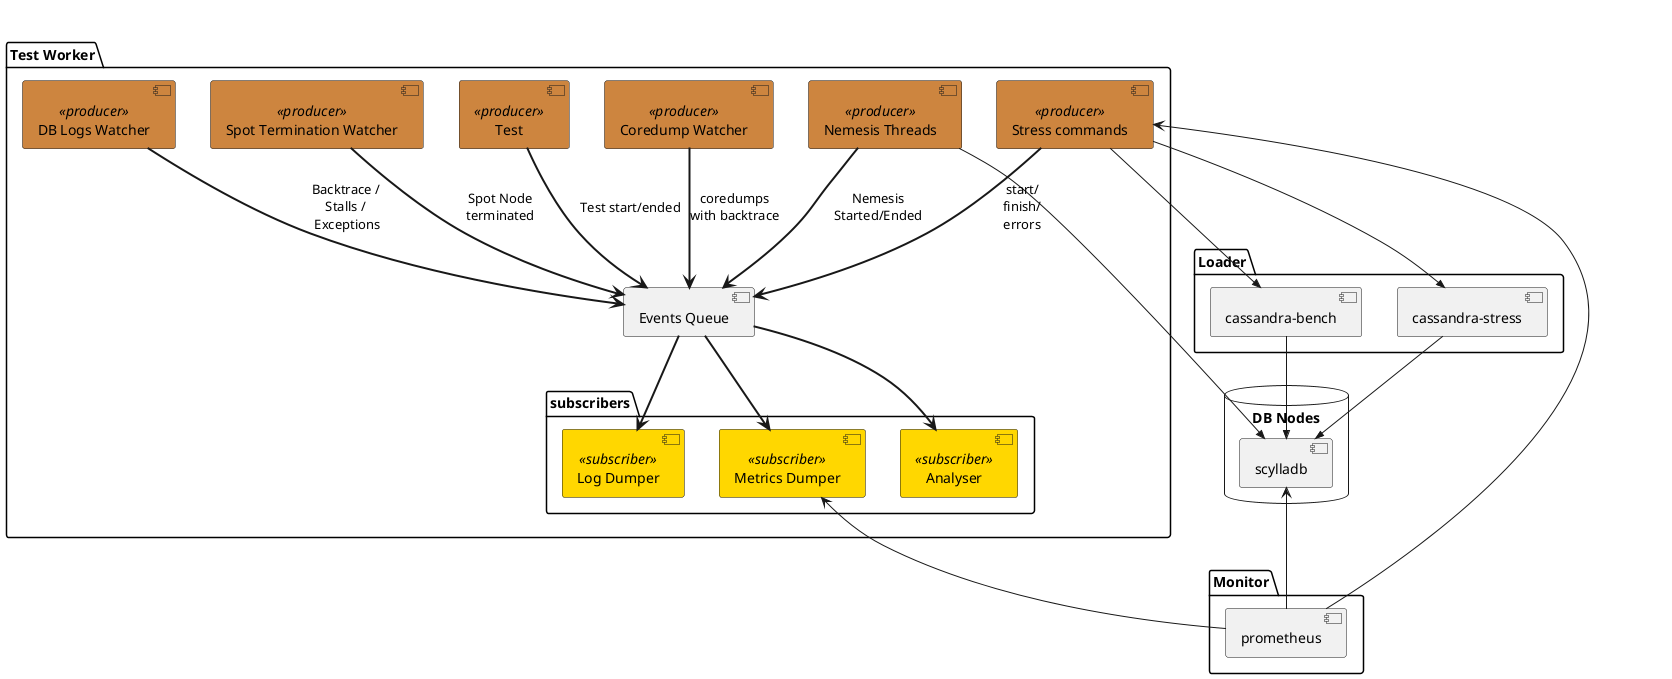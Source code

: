 @startuml
database "DB Nodes" {
    [scylladb]
}

package "Loader" {
    [cassandra-stress]
    [cassandra-bench]
}

package "Test Worker" {
  [Test] <<producer>>
  [Stress commands] <<producer>>
  [Nemesis Threads] <<producer>>
  [Events Queue]
  [Coredump Watcher] <<producer>>
  [DB Logs Watcher] <<producer>>
  [Spot Termination Watcher] <<producer>>
  package "subscribers" {
    [Log Dumper] <<subscriber>>
    [Metrics Dumper] <<subscriber>>
    [Analyser] <<subscriber>>
  }
}
package "Monitor" {
    [prometheus]
}

skinparam component {
	backgroundColor<<producer>> Peru
	backgroundColor<<subscriber>> Gold
}

[Test] -[hidden]> [Stress commands]
[Stress commands] -[hidden]> [Nemesis Threads]
[Nemesis Threads] -[hidden]> [Coredump Watcher]
[Coredump Watcher] -[hidden]>  [DB Logs Watcher]
[DB Logs Watcher] -[hidden]>   [Spot Termination Watcher]

[cassandra-stress] -->> [scylladb]
[cassandra-bench] -->> [scylladb]
[Nemesis Threads] ->>  [scylladb]
[Stress commands] -->> [cassandra-bench]
[Stress commands] -->> [cassandra-stress]
[Stress commands] ==> [Events Queue]: start/\nfinish/\nerrors
[Coredump Watcher] ==> [Events Queue]: coredumps\nwith backtrace
[Spot Termination Watcher] ==> [Events Queue]: Spot Node\nterminated
[DB Logs Watcher] ==> [Events Queue]: Backtrace /\nStalls /\n Exceptions
[Test] ==> [Events Queue]: Test start/ended
[Nemesis Threads] ==> [Events Queue]: Nemesis\nStarted/Ended
[Events Queue] ==> [Log Dumper]
[Events Queue] ==> [Metrics Dumper]
[Events Queue] ==> [Analyser]
[Metrics Dumper] <-- [prometheus]
[Stress commands] <-- [prometheus]
[scylladb] <-- [prometheus]
@enduml
